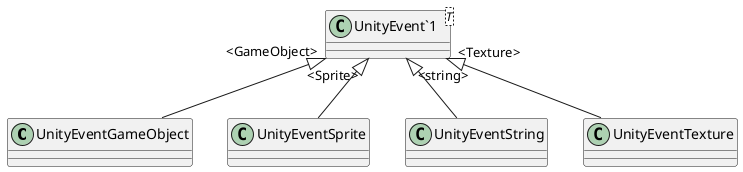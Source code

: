 @startuml
class UnityEventGameObject {
}
class UnityEventSprite {
}
class UnityEventString {
}
class UnityEventTexture {
}
class "UnityEvent`1"<T> {
}
"UnityEvent`1" "<GameObject>" <|-- UnityEventGameObject
"UnityEvent`1" "<Sprite>" <|-- UnityEventSprite
"UnityEvent`1" "<string>" <|-- UnityEventString
"UnityEvent`1" "<Texture>" <|-- UnityEventTexture
@enduml
